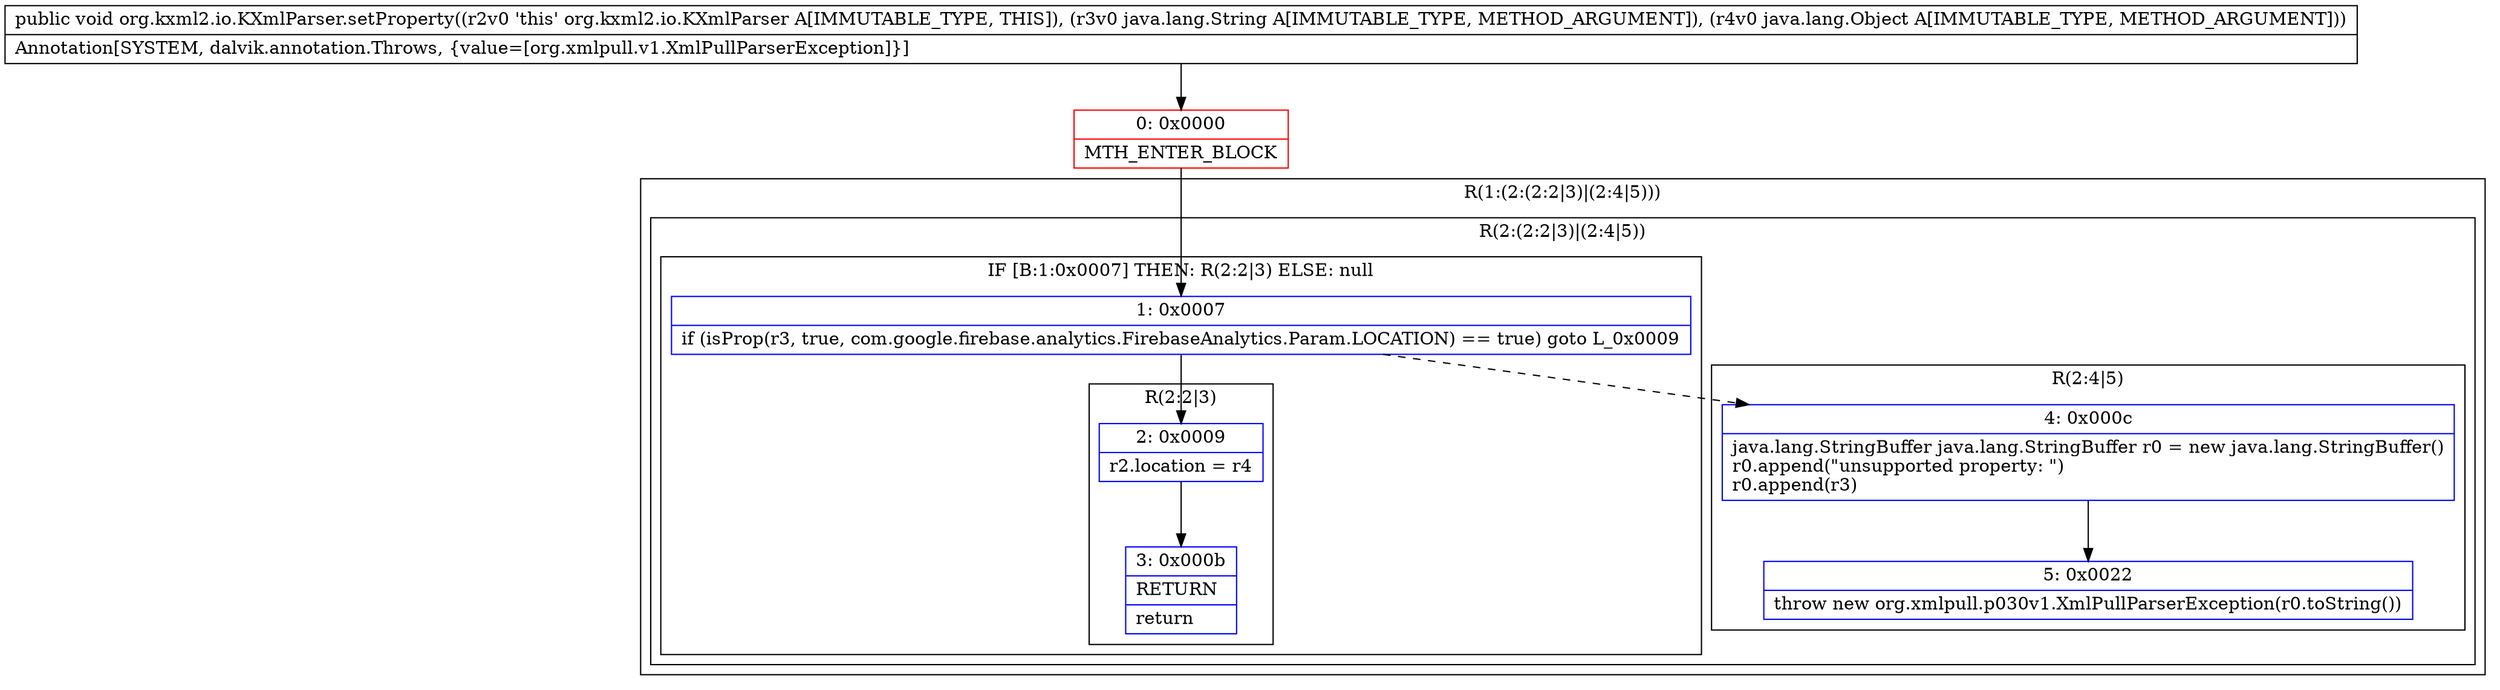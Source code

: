 digraph "CFG fororg.kxml2.io.KXmlParser.setProperty(Ljava\/lang\/String;Ljava\/lang\/Object;)V" {
subgraph cluster_Region_2010092795 {
label = "R(1:(2:(2:2|3)|(2:4|5)))";
node [shape=record,color=blue];
subgraph cluster_Region_644984982 {
label = "R(2:(2:2|3)|(2:4|5))";
node [shape=record,color=blue];
subgraph cluster_IfRegion_1906352183 {
label = "IF [B:1:0x0007] THEN: R(2:2|3) ELSE: null";
node [shape=record,color=blue];
Node_1 [shape=record,label="{1\:\ 0x0007|if (isProp(r3, true, com.google.firebase.analytics.FirebaseAnalytics.Param.LOCATION) == true) goto L_0x0009\l}"];
subgraph cluster_Region_199686452 {
label = "R(2:2|3)";
node [shape=record,color=blue];
Node_2 [shape=record,label="{2\:\ 0x0009|r2.location = r4\l}"];
Node_3 [shape=record,label="{3\:\ 0x000b|RETURN\l|return\l}"];
}
}
subgraph cluster_Region_1126095603 {
label = "R(2:4|5)";
node [shape=record,color=blue];
Node_4 [shape=record,label="{4\:\ 0x000c|java.lang.StringBuffer java.lang.StringBuffer r0 = new java.lang.StringBuffer()\lr0.append(\"unsupported property: \")\lr0.append(r3)\l}"];
Node_5 [shape=record,label="{5\:\ 0x0022|throw new org.xmlpull.p030v1.XmlPullParserException(r0.toString())\l}"];
}
}
}
Node_0 [shape=record,color=red,label="{0\:\ 0x0000|MTH_ENTER_BLOCK\l}"];
MethodNode[shape=record,label="{public void org.kxml2.io.KXmlParser.setProperty((r2v0 'this' org.kxml2.io.KXmlParser A[IMMUTABLE_TYPE, THIS]), (r3v0 java.lang.String A[IMMUTABLE_TYPE, METHOD_ARGUMENT]), (r4v0 java.lang.Object A[IMMUTABLE_TYPE, METHOD_ARGUMENT]))  | Annotation[SYSTEM, dalvik.annotation.Throws, \{value=[org.xmlpull.v1.XmlPullParserException]\}]\l}"];
MethodNode -> Node_0;
Node_1 -> Node_2;
Node_1 -> Node_4[style=dashed];
Node_2 -> Node_3;
Node_4 -> Node_5;
Node_0 -> Node_1;
}

